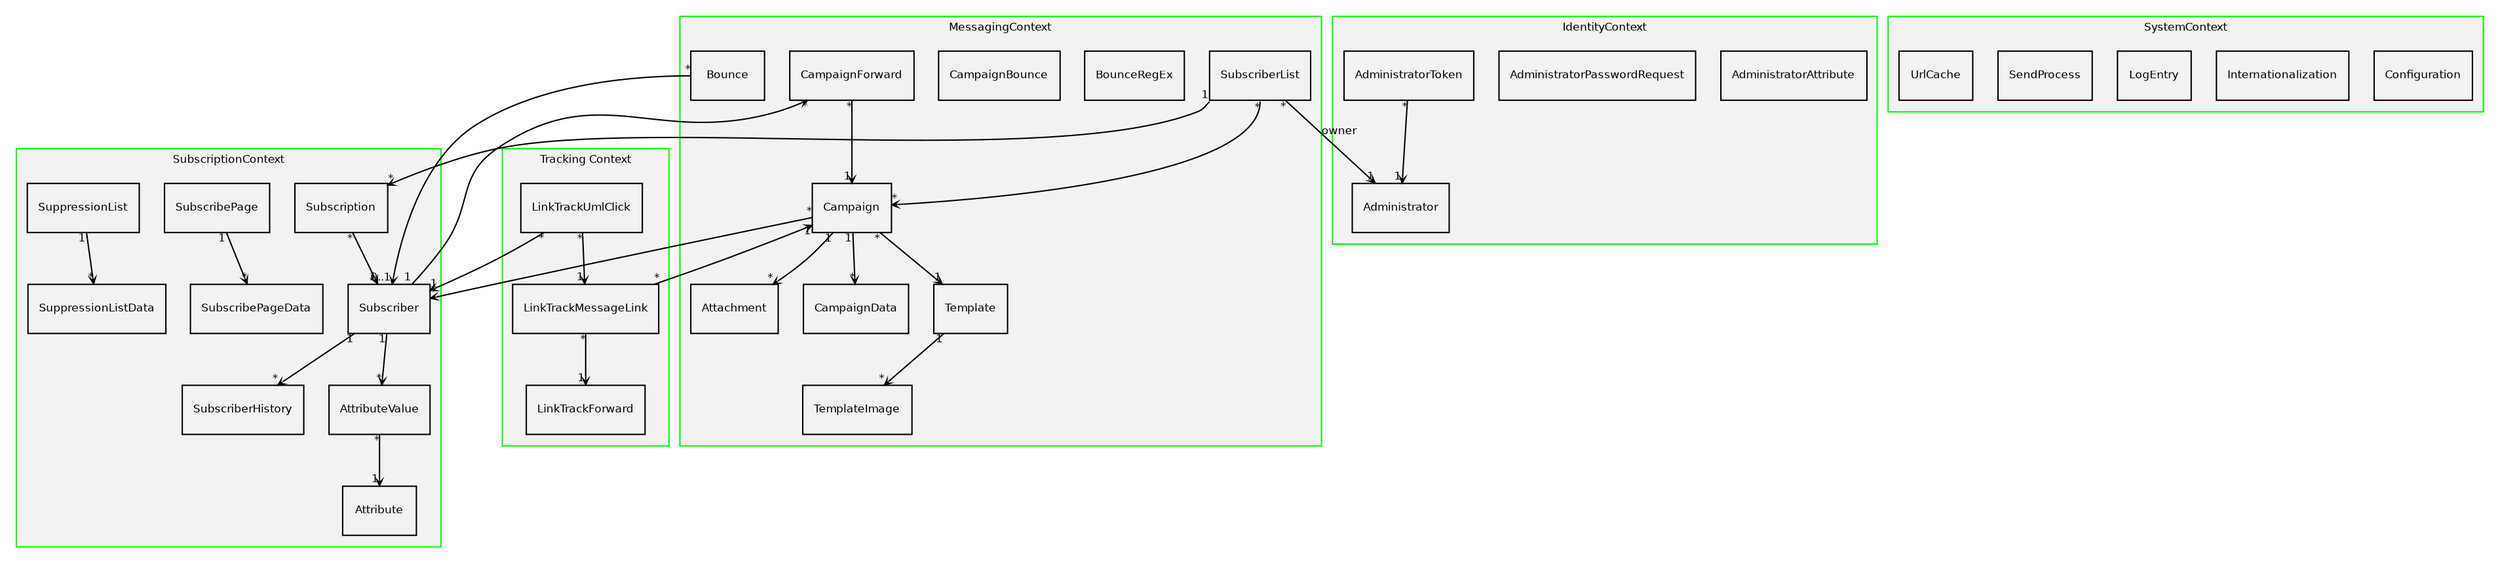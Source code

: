 // How to generate the SVG file:
// dot -Tsvg -oDocumentation/DomainModel/DomainModel.svg Documentation/DomainModel/DomainModel.dot
digraph phpListDomainModel {

  //
  // Layout basics
  //

  fontname = "Bitstream Vera Sans, Arial"
  fontsize = 8

  node [
    fontname = "Bitstream Vera Sans, Arial"
    fontsize = 8
    shape = "record"
  ]

  edge [
    fontname = "Bitstream Vera Sans, Arial"
    fontsize = 8
  ]

  //
  // Entities
  //

  subgraph clusterIdentityContext {
    label = "IdentityContext"

    style = filled
    fillcolor = grey95
    color = green1

    Administrator                [label = "Administrator"]
    Attribute                    [label = "AdministratorAttribute"]
    AdministratorPasswordRequest [label = "AdministratorPasswordRequest"]
    AdministratorToken           [label = "AdministratorToken"]
  }

  subgraph clusterSubscriptionContext {
    label = "SubscriptionContext"

    style = filled
    fillcolor = grey95
    color = green1

    SubscriberAttribute      [label = "Attribute"]
    SubscriberAttributeValue [label = "AttributeValue"]
    SubscribePage            [label = "SubscribePage"]
    SubscribePageData        [label = "SubscribePageData"]
    Subscriber               [label = "Subscriber"]
    SubscriberHistory        [label = "SubscriberHistory"]
    Subscription             [label = "Subscription"]
    SuppressionList          [label = "SuppressionList"]
    SuppressionListData      [label = "SuppressionListData"]
  }

  subgraph clusterMessagingContext {
    label = "MessagingContext"

    style = filled
    fillcolor = grey95
    color = green1

    Attachment      [label = "Attachment"]
    Bounce          [label = "Bounce"]
    BounceRegEx     [label = "BounceRegEx"]
    Campaign        [label = "Campaign"]
    CampaignBounce  [label = "CampaignBounce"]
    CampaignData    [label = "CampaignData"]
    CampaignForward [label = "CampaignForward"]
    SubscriberList  [label = "SubscriberList"]
    Template        [label = "Template"]
    TemplateImage   [label = "TemplateImage"]
  }

  subgraph clusterSystemContext {
    label = "SystemContext"

    style = filled
    fillcolor = grey95
    color = green1

    Configuration        [label = "Configuration"]
    Internationalization [label = "Internationalization"]
    LogEntry             [label = "LogEntry"]
    SendProcess          [label = "SendProcess"]
    UrlCache             [label = "UrlCache"]
  }


  subgraph clusterTrackingContext {
    label = "Tracking Context"

    style = filled
    fillcolor = grey95
    color = green1

    LinkTrackForward     [label = "LinkTrackForward"]
    LinkTrackMessageLink [label = "LinkTrackMessageLink"]
    LinkTrackUmlClick    [label = "LinkTrackUmlClick"]
  }


  //
  // Associations without labels
  //

  edge [
    label = ""
    arrowtail = ""
    dir = ""
    arrowhead = "open"
    arrowsize = .4
  ]

  AdministratorToken        -> Administrator            [taillabel="*"    headlabel="1"]
  Bounce                    -> Subscriber               [taillabel="*"    headlabel="0..1"]
  Campaign                  -> Attachment               [taillabel="1"    headlabel="*"] // constraint="false"
  Campaign                  -> CampaignData             [taillabel="1"    headlabel="*"]
  Campaign                  -> Subscriber               [taillabel="*"    headlabel="*"]
  Campaign                  -> Template                 [taillabel="*"    headlabel="1"]
  CampaignForward           -> Campaign                 [taillabel="*"    headlabel="1"]
  LinkTrackMessageLink      -> Campaign                 [taillabel="*"    headlabel="1"]
  LinkTrackMessageLink      -> LinkTrackForward         [taillabel="*"    headlabel="1"]
  LinkTrackUmlClick         -> LinkTrackMessageLink     [taillabel="*"    headlabel="1"]
  LinkTrackUmlClick         -> Subscriber               [taillabel="*"    headlabel="1"]
  SubscriberList:s          -> Campaign                 [taillabel="*"    headlabel="*"]
  SubscriberList:sw         -> Subscription             [taillabel="1"    headlabel="*"]
  SubscribePage             -> SubscribePageData        [taillabel="1"    headlabel="*"]
  Subscriber                -> CampaignForward          [taillabel="1"    headlabel="*"]
  Subscriber                -> SubscriberAttributeValue [taillabel="1"    headlabel="*"]
  Subscriber                -> SubscriberHistory        [taillabel="1"    headlabel="*"]
  SubscriberAttributeValue  -> SubscriberAttribute      [taillabel="*"    headlabel="1"]
  Subscription              -> Subscriber               [taillabel="*"    headlabel="1"]
  SuppressionList           -> SuppressionListData      [taillabel="1"    headlabel="*"]
  Template                  -> TemplateImage            [taillabel="1"    headlabel="*"]


  //
  // Associations with labels
  //

  edge [
    arrowtail = ""
    dir = ""
  ]

  SubscriberList -> Administrator [taillabel="*"    headlabel="1" label="owner"]


  //
  // Inheritance
  //

  edge [
    taillabel = ""
    headlabel = ""
    arrowtail = "empty"
    dir = "back"
    label = ""
    arrowsize = 1
  ]


  //
  // Notes
  //

  node [
    fontname = "Bitstream Vera Sans, Arial"
    fontsize = 8
    shape = "note"
    style = filled
    color = cornflowerblue
    fillcolor = white
 ]

  edge [
    style = dashed
    arrowtail = "none"
    arrowhead = "none"
    label = ""
    color = cornflowerblue
  ]

  //Note_Foo [label = "This,\nThat"]
  //Note_Foo -> Foo


  //
  // Invisible edges to improve the layout
  //

  edge [
    style = invis
    label = ""
  ]

  TemplateImage -> LinkTrackMessageLink

  //
  // Questions
  //

  node [
    fontname = "Bitstream Vera Sans, Arial"
    fontsize = 8
    shape = ellipse
    style = filled
    color = orange
  ]

  edge [
    style = dashed
    arrowtail = "none"
    arrowhead = "none"
    label = ""
    color = orange
  ]
}
